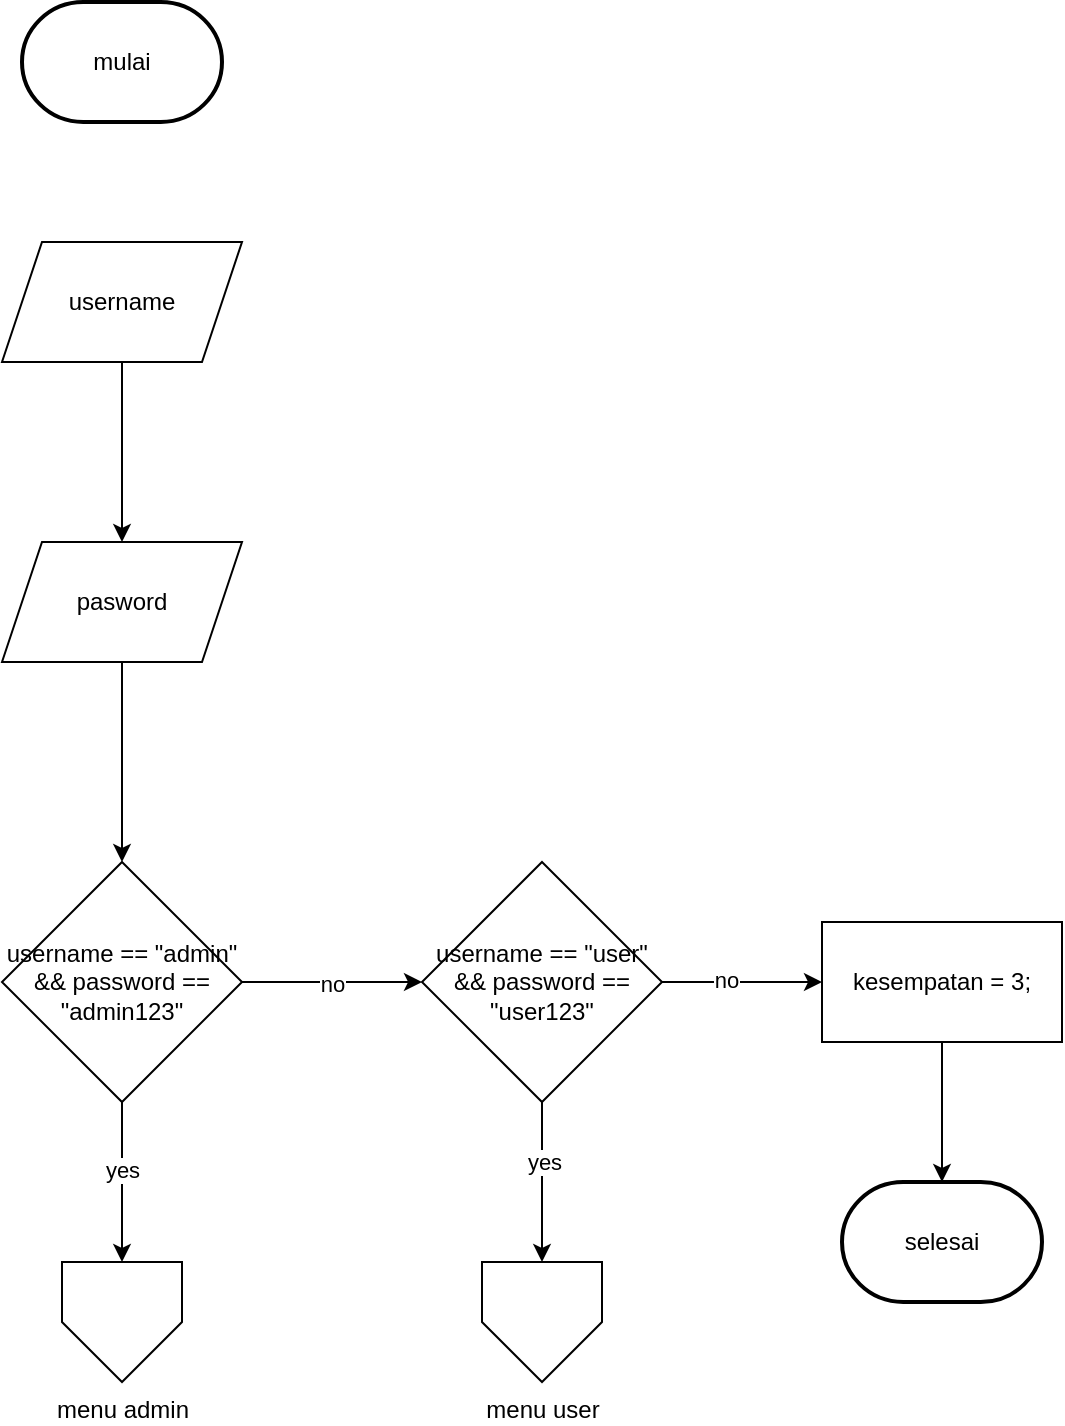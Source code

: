<mxfile version="26.1.0" pages="3">
  <diagram name="menu" id="S8i0GTMw1XWYmv7jG8Vx">
    <mxGraphModel dx="1222" dy="678" grid="1" gridSize="10" guides="1" tooltips="1" connect="1" arrows="1" fold="1" page="1" pageScale="1" pageWidth="2000" pageHeight="2000" math="0" shadow="0">
      <root>
        <mxCell id="0" />
        <mxCell id="1" parent="0" />
        <mxCell id="yuVUtNRUPRUCI5B40eQd-2" value="mulai" style="strokeWidth=2;html=1;shape=mxgraph.flowchart.terminator;whiteSpace=wrap;" vertex="1" parent="1">
          <mxGeometry x="570" y="160" width="100" height="60" as="geometry" />
        </mxCell>
        <mxCell id="yuVUtNRUPRUCI5B40eQd-17" style="edgeStyle=orthogonalEdgeStyle;rounded=0;orthogonalLoop=1;jettySize=auto;html=1;exitX=0.5;exitY=1;exitDx=0;exitDy=0;entryX=0.5;entryY=0;entryDx=0;entryDy=0;" edge="1" parent="1" source="yuVUtNRUPRUCI5B40eQd-4" target="yuVUtNRUPRUCI5B40eQd-5">
          <mxGeometry relative="1" as="geometry" />
        </mxCell>
        <mxCell id="yuVUtNRUPRUCI5B40eQd-4" value="&lt;div&gt;username&lt;/div&gt;" style="shape=parallelogram;perimeter=parallelogramPerimeter;whiteSpace=wrap;html=1;fixedSize=1;" vertex="1" parent="1">
          <mxGeometry x="560" y="280" width="120" height="60" as="geometry" />
        </mxCell>
        <mxCell id="yuVUtNRUPRUCI5B40eQd-18" style="edgeStyle=orthogonalEdgeStyle;rounded=0;orthogonalLoop=1;jettySize=auto;html=1;exitX=0.5;exitY=1;exitDx=0;exitDy=0;entryX=0.5;entryY=0;entryDx=0;entryDy=0;" edge="1" parent="1" source="yuVUtNRUPRUCI5B40eQd-5" target="yuVUtNRUPRUCI5B40eQd-8">
          <mxGeometry relative="1" as="geometry" />
        </mxCell>
        <mxCell id="yuVUtNRUPRUCI5B40eQd-5" value="pasword" style="shape=parallelogram;perimeter=parallelogramPerimeter;whiteSpace=wrap;html=1;fixedSize=1;" vertex="1" parent="1">
          <mxGeometry x="560" y="430" width="120" height="60" as="geometry" />
        </mxCell>
        <mxCell id="yuVUtNRUPRUCI5B40eQd-12" style="edgeStyle=orthogonalEdgeStyle;rounded=0;orthogonalLoop=1;jettySize=auto;html=1;exitX=0.5;exitY=1;exitDx=0;exitDy=0;entryX=0.5;entryY=0;entryDx=0;entryDy=0;" edge="1" parent="1" source="yuVUtNRUPRUCI5B40eQd-8" target="yuVUtNRUPRUCI5B40eQd-9">
          <mxGeometry relative="1" as="geometry" />
        </mxCell>
        <mxCell id="yuVUtNRUPRUCI5B40eQd-21" value="yes" style="edgeLabel;html=1;align=center;verticalAlign=middle;resizable=0;points=[];" vertex="1" connectable="0" parent="yuVUtNRUPRUCI5B40eQd-12">
          <mxGeometry x="-0.157" relative="1" as="geometry">
            <mxPoint as="offset" />
          </mxGeometry>
        </mxCell>
        <mxCell id="yuVUtNRUPRUCI5B40eQd-13" style="edgeStyle=orthogonalEdgeStyle;rounded=0;orthogonalLoop=1;jettySize=auto;html=1;exitX=1;exitY=0.5;exitDx=0;exitDy=0;entryX=0;entryY=0.5;entryDx=0;entryDy=0;" edge="1" parent="1" source="yuVUtNRUPRUCI5B40eQd-8" target="yuVUtNRUPRUCI5B40eQd-10">
          <mxGeometry relative="1" as="geometry" />
        </mxCell>
        <mxCell id="yuVUtNRUPRUCI5B40eQd-20" value="&lt;div&gt;no&lt;/div&gt;" style="edgeLabel;html=1;align=center;verticalAlign=middle;resizable=0;points=[];" vertex="1" connectable="0" parent="yuVUtNRUPRUCI5B40eQd-13">
          <mxGeometry x="-0.009" y="-1" relative="1" as="geometry">
            <mxPoint as="offset" />
          </mxGeometry>
        </mxCell>
        <mxCell id="yuVUtNRUPRUCI5B40eQd-8" value="username == &quot;admin&quot; &amp;amp;&amp;amp; password == &quot;admin123&quot;" style="rhombus;whiteSpace=wrap;html=1;" vertex="1" parent="1">
          <mxGeometry x="560" y="590" width="120" height="120" as="geometry" />
        </mxCell>
        <mxCell id="yuVUtNRUPRUCI5B40eQd-9" value="menu admin" style="verticalLabelPosition=bottom;verticalAlign=top;html=1;shape=offPageConnector;rounded=0;size=0.5;" vertex="1" parent="1">
          <mxGeometry x="590" y="790" width="60" height="60" as="geometry" />
        </mxCell>
        <mxCell id="yuVUtNRUPRUCI5B40eQd-15" style="edgeStyle=orthogonalEdgeStyle;rounded=0;orthogonalLoop=1;jettySize=auto;html=1;exitX=1;exitY=0.5;exitDx=0;exitDy=0;entryX=0;entryY=0.5;entryDx=0;entryDy=0;" edge="1" parent="1" source="yuVUtNRUPRUCI5B40eQd-10" target="yuVUtNRUPRUCI5B40eQd-14">
          <mxGeometry relative="1" as="geometry" />
        </mxCell>
        <mxCell id="yuVUtNRUPRUCI5B40eQd-23" value="no" style="edgeLabel;html=1;align=center;verticalAlign=middle;resizable=0;points=[];" vertex="1" connectable="0" parent="yuVUtNRUPRUCI5B40eQd-15">
          <mxGeometry x="-0.204" y="1" relative="1" as="geometry">
            <mxPoint as="offset" />
          </mxGeometry>
        </mxCell>
        <mxCell id="yuVUtNRUPRUCI5B40eQd-19" style="edgeStyle=orthogonalEdgeStyle;rounded=0;orthogonalLoop=1;jettySize=auto;html=1;exitX=0.5;exitY=1;exitDx=0;exitDy=0;entryX=0.5;entryY=0;entryDx=0;entryDy=0;" edge="1" parent="1" source="yuVUtNRUPRUCI5B40eQd-10" target="yuVUtNRUPRUCI5B40eQd-11">
          <mxGeometry relative="1" as="geometry" />
        </mxCell>
        <mxCell id="yuVUtNRUPRUCI5B40eQd-22" value="yes" style="edgeLabel;html=1;align=center;verticalAlign=middle;resizable=0;points=[];" vertex="1" connectable="0" parent="yuVUtNRUPRUCI5B40eQd-19">
          <mxGeometry x="-0.26" y="1" relative="1" as="geometry">
            <mxPoint as="offset" />
          </mxGeometry>
        </mxCell>
        <mxCell id="yuVUtNRUPRUCI5B40eQd-10" value="username == &quot;user&quot; &amp;amp;&amp;amp; password == &quot;user123&quot;" style="rhombus;whiteSpace=wrap;html=1;" vertex="1" parent="1">
          <mxGeometry x="770" y="590" width="120" height="120" as="geometry" />
        </mxCell>
        <mxCell id="yuVUtNRUPRUCI5B40eQd-11" value="&lt;div&gt;menu user&lt;/div&gt;" style="verticalLabelPosition=bottom;verticalAlign=top;html=1;shape=offPageConnector;rounded=0;size=0.5;" vertex="1" parent="1">
          <mxGeometry x="800" y="790" width="60" height="60" as="geometry" />
        </mxCell>
        <mxCell id="yuVUtNRUPRUCI5B40eQd-14" value="kesempatan = 3;" style="rounded=0;whiteSpace=wrap;html=1;" vertex="1" parent="1">
          <mxGeometry x="970" y="620" width="120" height="60" as="geometry" />
        </mxCell>
        <mxCell id="l9U5h_uj9nOLsNxQxYaQ-1" value="selesai" style="strokeWidth=2;html=1;shape=mxgraph.flowchart.terminator;whiteSpace=wrap;" vertex="1" parent="1">
          <mxGeometry x="980" y="750" width="100" height="60" as="geometry" />
        </mxCell>
        <mxCell id="l9U5h_uj9nOLsNxQxYaQ-3" style="edgeStyle=orthogonalEdgeStyle;rounded=0;orthogonalLoop=1;jettySize=auto;html=1;exitX=0.5;exitY=1;exitDx=0;exitDy=0;entryX=0.5;entryY=0;entryDx=0;entryDy=0;entryPerimeter=0;" edge="1" parent="1" source="yuVUtNRUPRUCI5B40eQd-14" target="l9U5h_uj9nOLsNxQxYaQ-1">
          <mxGeometry relative="1" as="geometry" />
        </mxCell>
      </root>
    </mxGraphModel>
  </diagram>
  <diagram id="QPqH2crwe5FBlPlHOPdb" name="menu admin">
    <mxGraphModel dx="843" dy="468" grid="1" gridSize="10" guides="1" tooltips="1" connect="1" arrows="1" fold="1" page="1" pageScale="1" pageWidth="2000" pageHeight="2000" math="0" shadow="0">
      <root>
        <mxCell id="0" />
        <mxCell id="1" parent="0" />
        <mxCell id="1uF3l6yk4YEhTciIBFw0-1" value="mulai" style="strokeWidth=2;html=1;shape=mxgraph.flowchart.terminator;whiteSpace=wrap;" vertex="1" parent="1">
          <mxGeometry x="530" y="100" width="100" height="60" as="geometry" />
        </mxCell>
        <mxCell id="j_n6L-VyX9B6gS_xzooL-14" style="edgeStyle=orthogonalEdgeStyle;rounded=0;orthogonalLoop=1;jettySize=auto;html=1;exitX=0.5;exitY=1;exitDx=0;exitDy=0;" edge="1" parent="1" source="1uF3l6yk4YEhTciIBFw0-2" target="1uF3l6yk4YEhTciIBFw0-5">
          <mxGeometry relative="1" as="geometry" />
        </mxCell>
        <mxCell id="1uF3l6yk4YEhTciIBFw0-2" value="&amp;nbsp;Menu Admin &lt;br&gt;1. Tambah Robux&lt;br&gt;2. Tampilkan Robux&lt;br&gt;3. Hapus Robux&lt;br&gt;4. Logout&lt;br&gt;5. Keluar dari Program" style="shape=parallelogram;perimeter=parallelogramPerimeter;whiteSpace=wrap;html=1;fixedSize=1;" vertex="1" parent="1">
          <mxGeometry x="500" y="240" width="160" height="100" as="geometry" />
        </mxCell>
        <mxCell id="j_n6L-VyX9B6gS_xzooL-16" style="edgeStyle=orthogonalEdgeStyle;rounded=0;orthogonalLoop=1;jettySize=auto;html=1;exitX=1;exitY=0.5;exitDx=0;exitDy=0;entryX=0;entryY=0.5;entryDx=0;entryDy=0;" edge="1" parent="1" source="1uF3l6yk4YEhTciIBFw0-4" target="1uF3l6yk4YEhTciIBFw0-6">
          <mxGeometry relative="1" as="geometry" />
        </mxCell>
        <mxCell id="1uF3l6yk4YEhTciIBFw0-4" value="masukkan item&lt;br&gt;robux" style="shape=parallelogram;perimeter=parallelogramPerimeter;whiteSpace=wrap;html=1;fixedSize=1;" vertex="1" parent="1">
          <mxGeometry x="710" y="420" width="120" height="60" as="geometry" />
        </mxCell>
        <mxCell id="j_n6L-VyX9B6gS_xzooL-13" style="edgeStyle=orthogonalEdgeStyle;rounded=0;orthogonalLoop=1;jettySize=auto;html=1;exitX=0.5;exitY=1;exitDx=0;exitDy=0;entryX=0.5;entryY=0;entryDx=0;entryDy=0;" edge="1" parent="1" source="1uF3l6yk4YEhTciIBFw0-5" target="1uF3l6yk4YEhTciIBFw0-8">
          <mxGeometry relative="1" as="geometry" />
        </mxCell>
        <mxCell id="j_n6L-VyX9B6gS_xzooL-15" style="edgeStyle=orthogonalEdgeStyle;rounded=0;orthogonalLoop=1;jettySize=auto;html=1;exitX=1;exitY=0.5;exitDx=0;exitDy=0;" edge="1" parent="1" source="1uF3l6yk4YEhTciIBFw0-5" target="1uF3l6yk4YEhTciIBFw0-4">
          <mxGeometry relative="1" as="geometry" />
        </mxCell>
        <mxCell id="1uF3l6yk4YEhTciIBFw0-5" value="1" style="rhombus;whiteSpace=wrap;html=1;" vertex="1" parent="1">
          <mxGeometry x="540" y="410" width="80" height="80" as="geometry" />
        </mxCell>
        <mxCell id="j_n6L-VyX9B6gS_xzooL-17" style="edgeStyle=orthogonalEdgeStyle;rounded=0;orthogonalLoop=1;jettySize=auto;html=1;exitX=1;exitY=0.5;exitDx=0;exitDy=0;entryX=0;entryY=0.5;entryDx=0;entryDy=0;" edge="1" parent="1" source="1uF3l6yk4YEhTciIBFw0-6" target="1uF3l6yk4YEhTciIBFw0-7">
          <mxGeometry relative="1" as="geometry" />
        </mxCell>
        <mxCell id="1uF3l6yk4YEhTciIBFw0-6" value="masukkan harga" style="shape=parallelogram;perimeter=parallelogramPerimeter;whiteSpace=wrap;html=1;fixedSize=1;" vertex="1" parent="1">
          <mxGeometry x="900" y="420" width="120" height="60" as="geometry" />
        </mxCell>
        <mxCell id="1uF3l6yk4YEhTciIBFw0-12" style="edgeStyle=orthogonalEdgeStyle;rounded=0;orthogonalLoop=1;jettySize=auto;html=1;exitX=1;exitY=1;exitDx=0;exitDy=0;" edge="1" parent="1" source="1uF3l6yk4YEhTciIBFw0-7">
          <mxGeometry relative="1" as="geometry">
            <mxPoint x="1250" y="471.286" as="targetPoint" />
          </mxGeometry>
        </mxCell>
        <mxCell id="1uF3l6yk4YEhTciIBFw0-7" value="Item robux berhasil ditambahkan!" style="shape=parallelogram;perimeter=parallelogramPerimeter;whiteSpace=wrap;html=1;fixedSize=1;" vertex="1" parent="1">
          <mxGeometry x="1100" y="420" width="120" height="60" as="geometry" />
        </mxCell>
        <mxCell id="j_n6L-VyX9B6gS_xzooL-12" style="edgeStyle=orthogonalEdgeStyle;rounded=0;orthogonalLoop=1;jettySize=auto;html=1;exitX=0.5;exitY=1;exitDx=0;exitDy=0;entryX=0.5;entryY=0;entryDx=0;entryDy=0;" edge="1" parent="1" source="1uF3l6yk4YEhTciIBFw0-8" target="1uF3l6yk4YEhTciIBFw0-16">
          <mxGeometry relative="1" as="geometry" />
        </mxCell>
        <mxCell id="j_n6L-VyX9B6gS_xzooL-21" style="edgeStyle=orthogonalEdgeStyle;rounded=0;orthogonalLoop=1;jettySize=auto;html=1;exitX=1;exitY=0.5;exitDx=0;exitDy=0;entryX=0;entryY=0.5;entryDx=0;entryDy=0;" edge="1" parent="1" source="1uF3l6yk4YEhTciIBFw0-8" target="1uF3l6yk4YEhTciIBFw0-9">
          <mxGeometry relative="1" as="geometry" />
        </mxCell>
        <mxCell id="1uF3l6yk4YEhTciIBFw0-8" value="2" style="rhombus;whiteSpace=wrap;html=1;" vertex="1" parent="1">
          <mxGeometry x="540" y="560" width="80" height="80" as="geometry" />
        </mxCell>
        <mxCell id="1uF3l6yk4YEhTciIBFw0-15" style="edgeStyle=orthogonalEdgeStyle;rounded=0;orthogonalLoop=1;jettySize=auto;html=1;exitX=1;exitY=1;exitDx=0;exitDy=0;" edge="1" parent="1" source="1uF3l6yk4YEhTciIBFw0-9">
          <mxGeometry relative="1" as="geometry">
            <mxPoint x="850" y="621.571" as="targetPoint" />
          </mxGeometry>
        </mxCell>
        <mxCell id="j_n6L-VyX9B6gS_xzooL-22" style="edgeStyle=orthogonalEdgeStyle;rounded=0;orthogonalLoop=1;jettySize=auto;html=1;exitX=1;exitY=0.5;exitDx=0;exitDy=0;" edge="1" parent="1" source="1uF3l6yk4YEhTciIBFw0-9">
          <mxGeometry relative="1" as="geometry">
            <mxPoint x="1340" y="450" as="targetPoint" />
          </mxGeometry>
        </mxCell>
        <mxCell id="1uF3l6yk4YEhTciIBFw0-9" value="daftar robux" style="shape=parallelogram;perimeter=parallelogramPerimeter;whiteSpace=wrap;html=1;fixedSize=1;" vertex="1" parent="1">
          <mxGeometry x="700" y="570" width="120" height="60" as="geometry" />
        </mxCell>
        <mxCell id="j_n6L-VyX9B6gS_xzooL-11" style="edgeStyle=orthogonalEdgeStyle;rounded=0;orthogonalLoop=1;jettySize=auto;html=1;exitX=0.5;exitY=1;exitDx=0;exitDy=0;entryX=0.5;entryY=0;entryDx=0;entryDy=0;" edge="1" parent="1" source="1uF3l6yk4YEhTciIBFw0-16" target="1uF3l6yk4YEhTciIBFw0-20">
          <mxGeometry relative="1" as="geometry" />
        </mxCell>
        <mxCell id="j_n6L-VyX9B6gS_xzooL-23" style="edgeStyle=orthogonalEdgeStyle;rounded=0;orthogonalLoop=1;jettySize=auto;html=1;exitX=1;exitY=0.5;exitDx=0;exitDy=0;" edge="1" parent="1" source="1uF3l6yk4YEhTciIBFw0-16" target="1uF3l6yk4YEhTciIBFw0-17">
          <mxGeometry relative="1" as="geometry" />
        </mxCell>
        <mxCell id="1uF3l6yk4YEhTciIBFw0-16" value="3" style="rhombus;whiteSpace=wrap;html=1;" vertex="1" parent="1">
          <mxGeometry x="540" y="710" width="80" height="80" as="geometry" />
        </mxCell>
        <mxCell id="j_n6L-VyX9B6gS_xzooL-24" style="edgeStyle=orthogonalEdgeStyle;rounded=0;orthogonalLoop=1;jettySize=auto;html=1;exitX=1;exitY=0.5;exitDx=0;exitDy=0;" edge="1" parent="1" source="1uF3l6yk4YEhTciIBFw0-17" target="1uF3l6yk4YEhTciIBFw0-18">
          <mxGeometry relative="1" as="geometry" />
        </mxCell>
        <mxCell id="1uF3l6yk4YEhTciIBFw0-17" value="masukkan nomor&lt;br&gt;item yang ingin&lt;br&gt;dihapus" style="shape=parallelogram;perimeter=parallelogramPerimeter;whiteSpace=wrap;html=1;fixedSize=1;" vertex="1" parent="1">
          <mxGeometry x="690" y="720" width="120" height="60" as="geometry" />
        </mxCell>
        <mxCell id="1uF3l6yk4YEhTciIBFw0-19" style="edgeStyle=orthogonalEdgeStyle;rounded=0;orthogonalLoop=1;jettySize=auto;html=1;exitX=1;exitY=1;exitDx=0;exitDy=0;" edge="1" parent="1" source="1uF3l6yk4YEhTciIBFw0-18">
          <mxGeometry relative="1" as="geometry">
            <mxPoint x="1020" y="771.31" as="targetPoint" />
          </mxGeometry>
        </mxCell>
        <mxCell id="j_n6L-VyX9B6gS_xzooL-25" style="edgeStyle=orthogonalEdgeStyle;rounded=0;orthogonalLoop=1;jettySize=auto;html=1;exitX=1;exitY=0.5;exitDx=0;exitDy=0;" edge="1" parent="1" source="1uF3l6yk4YEhTciIBFw0-18">
          <mxGeometry relative="1" as="geometry">
            <mxPoint x="1340" y="600" as="targetPoint" />
          </mxGeometry>
        </mxCell>
        <mxCell id="1uF3l6yk4YEhTciIBFw0-18" value="Item robux berhasil dihapus!" style="shape=parallelogram;perimeter=parallelogramPerimeter;whiteSpace=wrap;html=1;fixedSize=1;" vertex="1" parent="1">
          <mxGeometry x="880" y="720" width="120" height="60" as="geometry" />
        </mxCell>
        <mxCell id="j_n6L-VyX9B6gS_xzooL-8" style="edgeStyle=orthogonalEdgeStyle;rounded=0;orthogonalLoop=1;jettySize=auto;html=1;exitX=1;exitY=0.5;exitDx=0;exitDy=0;" edge="1" parent="1" source="1uF3l6yk4YEhTciIBFw0-20" target="j_n6L-VyX9B6gS_xzooL-1">
          <mxGeometry relative="1" as="geometry" />
        </mxCell>
        <mxCell id="j_n6L-VyX9B6gS_xzooL-10" style="edgeStyle=orthogonalEdgeStyle;rounded=0;orthogonalLoop=1;jettySize=auto;html=1;exitX=0.5;exitY=1;exitDx=0;exitDy=0;entryX=0.5;entryY=0;entryDx=0;entryDy=0;" edge="1" parent="1" source="1uF3l6yk4YEhTciIBFw0-20" target="j_n6L-VyX9B6gS_xzooL-2">
          <mxGeometry relative="1" as="geometry" />
        </mxCell>
        <mxCell id="1uF3l6yk4YEhTciIBFw0-20" value="4" style="rhombus;whiteSpace=wrap;html=1;" vertex="1" parent="1">
          <mxGeometry x="540" y="850" width="80" height="80" as="geometry" />
        </mxCell>
        <mxCell id="1uF3l6yk4YEhTciIBFw0-21" value="selesai" style="strokeWidth=2;html=1;shape=mxgraph.flowchart.terminator;whiteSpace=wrap;" vertex="1" parent="1">
          <mxGeometry x="530" y="1240" width="100" height="60" as="geometry" />
        </mxCell>
        <mxCell id="j_n6L-VyX9B6gS_xzooL-1" value="&lt;div&gt;menu&lt;/div&gt;" style="verticalLabelPosition=bottom;verticalAlign=top;html=1;shape=offPageConnector;rounded=0;size=0.5;" vertex="1" parent="1">
          <mxGeometry x="700" y="860" width="60" height="60" as="geometry" />
        </mxCell>
        <mxCell id="j_n6L-VyX9B6gS_xzooL-5" style="edgeStyle=orthogonalEdgeStyle;rounded=0;orthogonalLoop=1;jettySize=auto;html=1;exitX=0.5;exitY=1;exitDx=0;exitDy=0;entryX=0.5;entryY=0;entryDx=0;entryDy=0;" edge="1" parent="1" source="j_n6L-VyX9B6gS_xzooL-2" target="j_n6L-VyX9B6gS_xzooL-4">
          <mxGeometry relative="1" as="geometry" />
        </mxCell>
        <mxCell id="j_n6L-VyX9B6gS_xzooL-2" value="5" style="rhombus;whiteSpace=wrap;html=1;" vertex="1" parent="1">
          <mxGeometry x="540" y="980" width="80" height="80" as="geometry" />
        </mxCell>
        <mxCell id="j_n6L-VyX9B6gS_xzooL-7" style="edgeStyle=orthogonalEdgeStyle;rounded=0;orthogonalLoop=1;jettySize=auto;html=1;exitX=1;exitY=1;exitDx=0;exitDy=0;" edge="1" parent="1" source="j_n6L-VyX9B6gS_xzooL-4">
          <mxGeometry relative="1" as="geometry">
            <mxPoint x="660" y="1171.286" as="targetPoint" />
          </mxGeometry>
        </mxCell>
        <mxCell id="j_n6L-VyX9B6gS_xzooL-4" value="&lt;div&gt;keluar dari program&lt;/div&gt;" style="shape=parallelogram;perimeter=parallelogramPerimeter;whiteSpace=wrap;html=1;fixedSize=1;" vertex="1" parent="1">
          <mxGeometry x="520" y="1120" width="120" height="60" as="geometry" />
        </mxCell>
        <mxCell id="j_n6L-VyX9B6gS_xzooL-6" style="edgeStyle=orthogonalEdgeStyle;rounded=0;orthogonalLoop=1;jettySize=auto;html=1;exitX=0.5;exitY=1;exitDx=0;exitDy=0;entryX=0.5;entryY=0;entryDx=0;entryDy=0;entryPerimeter=0;" edge="1" parent="1" source="j_n6L-VyX9B6gS_xzooL-4" target="1uF3l6yk4YEhTciIBFw0-21">
          <mxGeometry relative="1" as="geometry" />
        </mxCell>
        <mxCell id="j_n6L-VyX9B6gS_xzooL-20" style="edgeStyle=orthogonalEdgeStyle;rounded=0;orthogonalLoop=1;jettySize=auto;html=1;exitX=1;exitY=0.5;exitDx=0;exitDy=0;entryX=1.004;entryY=0.12;entryDx=0;entryDy=0;entryPerimeter=0;" edge="1" parent="1" source="1uF3l6yk4YEhTciIBFw0-7" target="1uF3l6yk4YEhTciIBFw0-2">
          <mxGeometry relative="1" as="geometry">
            <Array as="points">
              <mxPoint x="1340" y="450" />
              <mxPoint x="1340" y="252" />
            </Array>
          </mxGeometry>
        </mxCell>
      </root>
    </mxGraphModel>
  </diagram>
  <diagram id="R1mRz8ZduAkSX2vL41tb" name="menu user">
    <mxGraphModel dx="843" dy="468" grid="1" gridSize="10" guides="1" tooltips="1" connect="1" arrows="1" fold="1" page="1" pageScale="1" pageWidth="2000" pageHeight="2000" math="0" shadow="0">
      <root>
        <mxCell id="0" />
        <mxCell id="1" parent="0" />
        <mxCell id="LLT3hYu8le20LkYrBF-m-1" value="mulai" style="strokeWidth=2;html=1;shape=mxgraph.flowchart.terminator;whiteSpace=wrap;" vertex="1" parent="1">
          <mxGeometry x="590" y="150" width="100" height="60" as="geometry" />
        </mxCell>
        <mxCell id="LLT3hYu8le20LkYrBF-m-21" style="edgeStyle=orthogonalEdgeStyle;rounded=0;orthogonalLoop=1;jettySize=auto;html=1;exitX=0.5;exitY=1;exitDx=0;exitDy=0;entryX=0.5;entryY=0;entryDx=0;entryDy=0;" edge="1" parent="1" source="LLT3hYu8le20LkYrBF-m-3" target="LLT3hYu8le20LkYrBF-m-4">
          <mxGeometry relative="1" as="geometry" />
        </mxCell>
        <mxCell id="LLT3hYu8le20LkYrBF-m-3" value="&amp;nbsp;Menu User &lt;br&gt;1. Lihat Robux&lt;br&gt;2. Beli Robux&lt;br&gt;3. Logout dan Keluar Program" style="shape=parallelogram;perimeter=parallelogramPerimeter;whiteSpace=wrap;html=1;fixedSize=1;" vertex="1" parent="1">
          <mxGeometry x="570" y="320" width="140" height="70" as="geometry" />
        </mxCell>
        <mxCell id="LLT3hYu8le20LkYrBF-m-20" style="edgeStyle=orthogonalEdgeStyle;rounded=0;orthogonalLoop=1;jettySize=auto;html=1;exitX=0.5;exitY=1;exitDx=0;exitDy=0;entryX=0.5;entryY=0;entryDx=0;entryDy=0;" edge="1" parent="1" source="LLT3hYu8le20LkYrBF-m-4" target="LLT3hYu8le20LkYrBF-m-5">
          <mxGeometry relative="1" as="geometry" />
        </mxCell>
        <mxCell id="LLT3hYu8le20LkYrBF-m-22" style="edgeStyle=orthogonalEdgeStyle;rounded=0;orthogonalLoop=1;jettySize=auto;html=1;exitX=1;exitY=0.5;exitDx=0;exitDy=0;entryX=0;entryY=0.5;entryDx=0;entryDy=0;" edge="1" parent="1" source="LLT3hYu8le20LkYrBF-m-4" target="LLT3hYu8le20LkYrBF-m-7">
          <mxGeometry relative="1" as="geometry" />
        </mxCell>
        <mxCell id="LLT3hYu8le20LkYrBF-m-4" value="1" style="rhombus;whiteSpace=wrap;html=1;" vertex="1" parent="1">
          <mxGeometry x="600" y="470" width="80" height="80" as="geometry" />
        </mxCell>
        <mxCell id="LLT3hYu8le20LkYrBF-m-19" style="edgeStyle=orthogonalEdgeStyle;rounded=0;orthogonalLoop=1;jettySize=auto;html=1;exitX=0.5;exitY=1;exitDx=0;exitDy=0;entryX=0.5;entryY=0;entryDx=0;entryDy=0;" edge="1" parent="1" source="LLT3hYu8le20LkYrBF-m-5" target="LLT3hYu8le20LkYrBF-m-6">
          <mxGeometry relative="1" as="geometry" />
        </mxCell>
        <mxCell id="LLT3hYu8le20LkYrBF-m-23" style="edgeStyle=orthogonalEdgeStyle;rounded=0;orthogonalLoop=1;jettySize=auto;html=1;exitX=1;exitY=0.5;exitDx=0;exitDy=0;" edge="1" parent="1" source="LLT3hYu8le20LkYrBF-m-5" target="LLT3hYu8le20LkYrBF-m-8">
          <mxGeometry relative="1" as="geometry" />
        </mxCell>
        <mxCell id="LLT3hYu8le20LkYrBF-m-5" value="2" style="rhombus;whiteSpace=wrap;html=1;" vertex="1" parent="1">
          <mxGeometry x="600" y="620" width="80" height="80" as="geometry" />
        </mxCell>
        <mxCell id="LLT3hYu8le20LkYrBF-m-18" style="edgeStyle=orthogonalEdgeStyle;rounded=0;orthogonalLoop=1;jettySize=auto;html=1;exitX=0.5;exitY=1;exitDx=0;exitDy=0;" edge="1" parent="1" source="LLT3hYu8le20LkYrBF-m-6" target="LLT3hYu8le20LkYrBF-m-17">
          <mxGeometry relative="1" as="geometry" />
        </mxCell>
        <mxCell id="LLT3hYu8le20LkYrBF-m-6" value="3" style="rhombus;whiteSpace=wrap;html=1;" vertex="1" parent="1">
          <mxGeometry x="600" y="770" width="80" height="80" as="geometry" />
        </mxCell>
        <mxCell id="LLT3hYu8le20LkYrBF-m-9" style="edgeStyle=orthogonalEdgeStyle;rounded=0;orthogonalLoop=1;jettySize=auto;html=1;exitX=1;exitY=0.75;exitDx=0;exitDy=0;" edge="1" parent="1" source="LLT3hYu8le20LkYrBF-m-7">
          <mxGeometry relative="1" as="geometry">
            <mxPoint x="870" y="521.655" as="targetPoint" />
          </mxGeometry>
        </mxCell>
        <mxCell id="LLT3hYu8le20LkYrBF-m-7" value="tampilan menu&lt;br&gt;robux" style="shape=parallelogram;perimeter=parallelogramPerimeter;whiteSpace=wrap;html=1;fixedSize=1;" vertex="1" parent="1">
          <mxGeometry x="730" y="480" width="120" height="60" as="geometry" />
        </mxCell>
        <mxCell id="LLT3hYu8le20LkYrBF-m-13" style="edgeStyle=orthogonalEdgeStyle;rounded=0;orthogonalLoop=1;jettySize=auto;html=1;exitX=1;exitY=1;exitDx=0;exitDy=0;" edge="1" parent="1" source="LLT3hYu8le20LkYrBF-m-8">
          <mxGeometry relative="1" as="geometry">
            <mxPoint x="870" y="681.333" as="targetPoint" />
          </mxGeometry>
        </mxCell>
        <mxCell id="LLT3hYu8le20LkYrBF-m-24" style="edgeStyle=orthogonalEdgeStyle;rounded=0;orthogonalLoop=1;jettySize=auto;html=1;exitX=1;exitY=0.5;exitDx=0;exitDy=0;entryX=0;entryY=0.5;entryDx=0;entryDy=0;" edge="1" parent="1" source="LLT3hYu8le20LkYrBF-m-8" target="LLT3hYu8le20LkYrBF-m-14">
          <mxGeometry relative="1" as="geometry" />
        </mxCell>
        <mxCell id="LLT3hYu8le20LkYrBF-m-8" value="tampilan menu&lt;br&gt;robux" style="shape=parallelogram;perimeter=parallelogramPerimeter;whiteSpace=wrap;html=1;fixedSize=1;" vertex="1" parent="1">
          <mxGeometry x="720" y="630" width="120" height="60" as="geometry" />
        </mxCell>
        <mxCell id="LLT3hYu8le20LkYrBF-m-26" style="edgeStyle=orthogonalEdgeStyle;rounded=0;orthogonalLoop=1;jettySize=auto;html=1;exitX=1;exitY=0.5;exitDx=0;exitDy=0;" edge="1" parent="1" source="LLT3hYu8le20LkYrBF-m-14">
          <mxGeometry relative="1" as="geometry">
            <mxPoint x="1120" y="510" as="targetPoint" />
          </mxGeometry>
        </mxCell>
        <mxCell id="LLT3hYu8le20LkYrBF-m-14" value="Masukkan nomor item yang ingin dibeli" style="shape=parallelogram;perimeter=parallelogramPerimeter;whiteSpace=wrap;html=1;fixedSize=1;" vertex="1" parent="1">
          <mxGeometry x="910" y="630" width="120" height="60" as="geometry" />
        </mxCell>
        <mxCell id="LLT3hYu8le20LkYrBF-m-17" value="selesai" style="strokeWidth=2;html=1;shape=mxgraph.flowchart.terminator;whiteSpace=wrap;" vertex="1" parent="1">
          <mxGeometry x="590" y="920" width="100" height="60" as="geometry" />
        </mxCell>
        <mxCell id="LLT3hYu8le20LkYrBF-m-25" style="edgeStyle=orthogonalEdgeStyle;rounded=0;orthogonalLoop=1;jettySize=auto;html=1;exitX=1;exitY=0.5;exitDx=0;exitDy=0;entryX=1.003;entryY=0.199;entryDx=0;entryDy=0;entryPerimeter=0;" edge="1" parent="1" source="LLT3hYu8le20LkYrBF-m-7" target="LLT3hYu8le20LkYrBF-m-3">
          <mxGeometry relative="1" as="geometry">
            <Array as="points">
              <mxPoint x="1120" y="510" />
              <mxPoint x="1120" y="334" />
            </Array>
          </mxGeometry>
        </mxCell>
      </root>
    </mxGraphModel>
  </diagram>
</mxfile>
